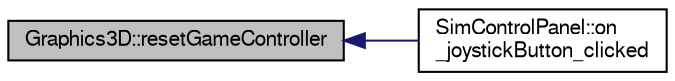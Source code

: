 digraph "Graphics3D::resetGameController"
{
  edge [fontname="FreeSans",fontsize="10",labelfontname="FreeSans",labelfontsize="10"];
  node [fontname="FreeSans",fontsize="10",shape=record];
  rankdir="LR";
  Node1 [label="Graphics3D::resetGameController",height=0.2,width=0.4,color="black", fillcolor="grey75", style="filled", fontcolor="black"];
  Node1 -> Node2 [dir="back",color="midnightblue",fontsize="10",style="solid",fontname="FreeSans"];
  Node2 [label="SimControlPanel::on\l_joystickButton_clicked",height=0.2,width=0.4,color="black", fillcolor="white", style="filled",URL="$d1/d22/class_sim_control_panel.html#aacc8230b4c29bc35ec7443643447bbf7"];
}
